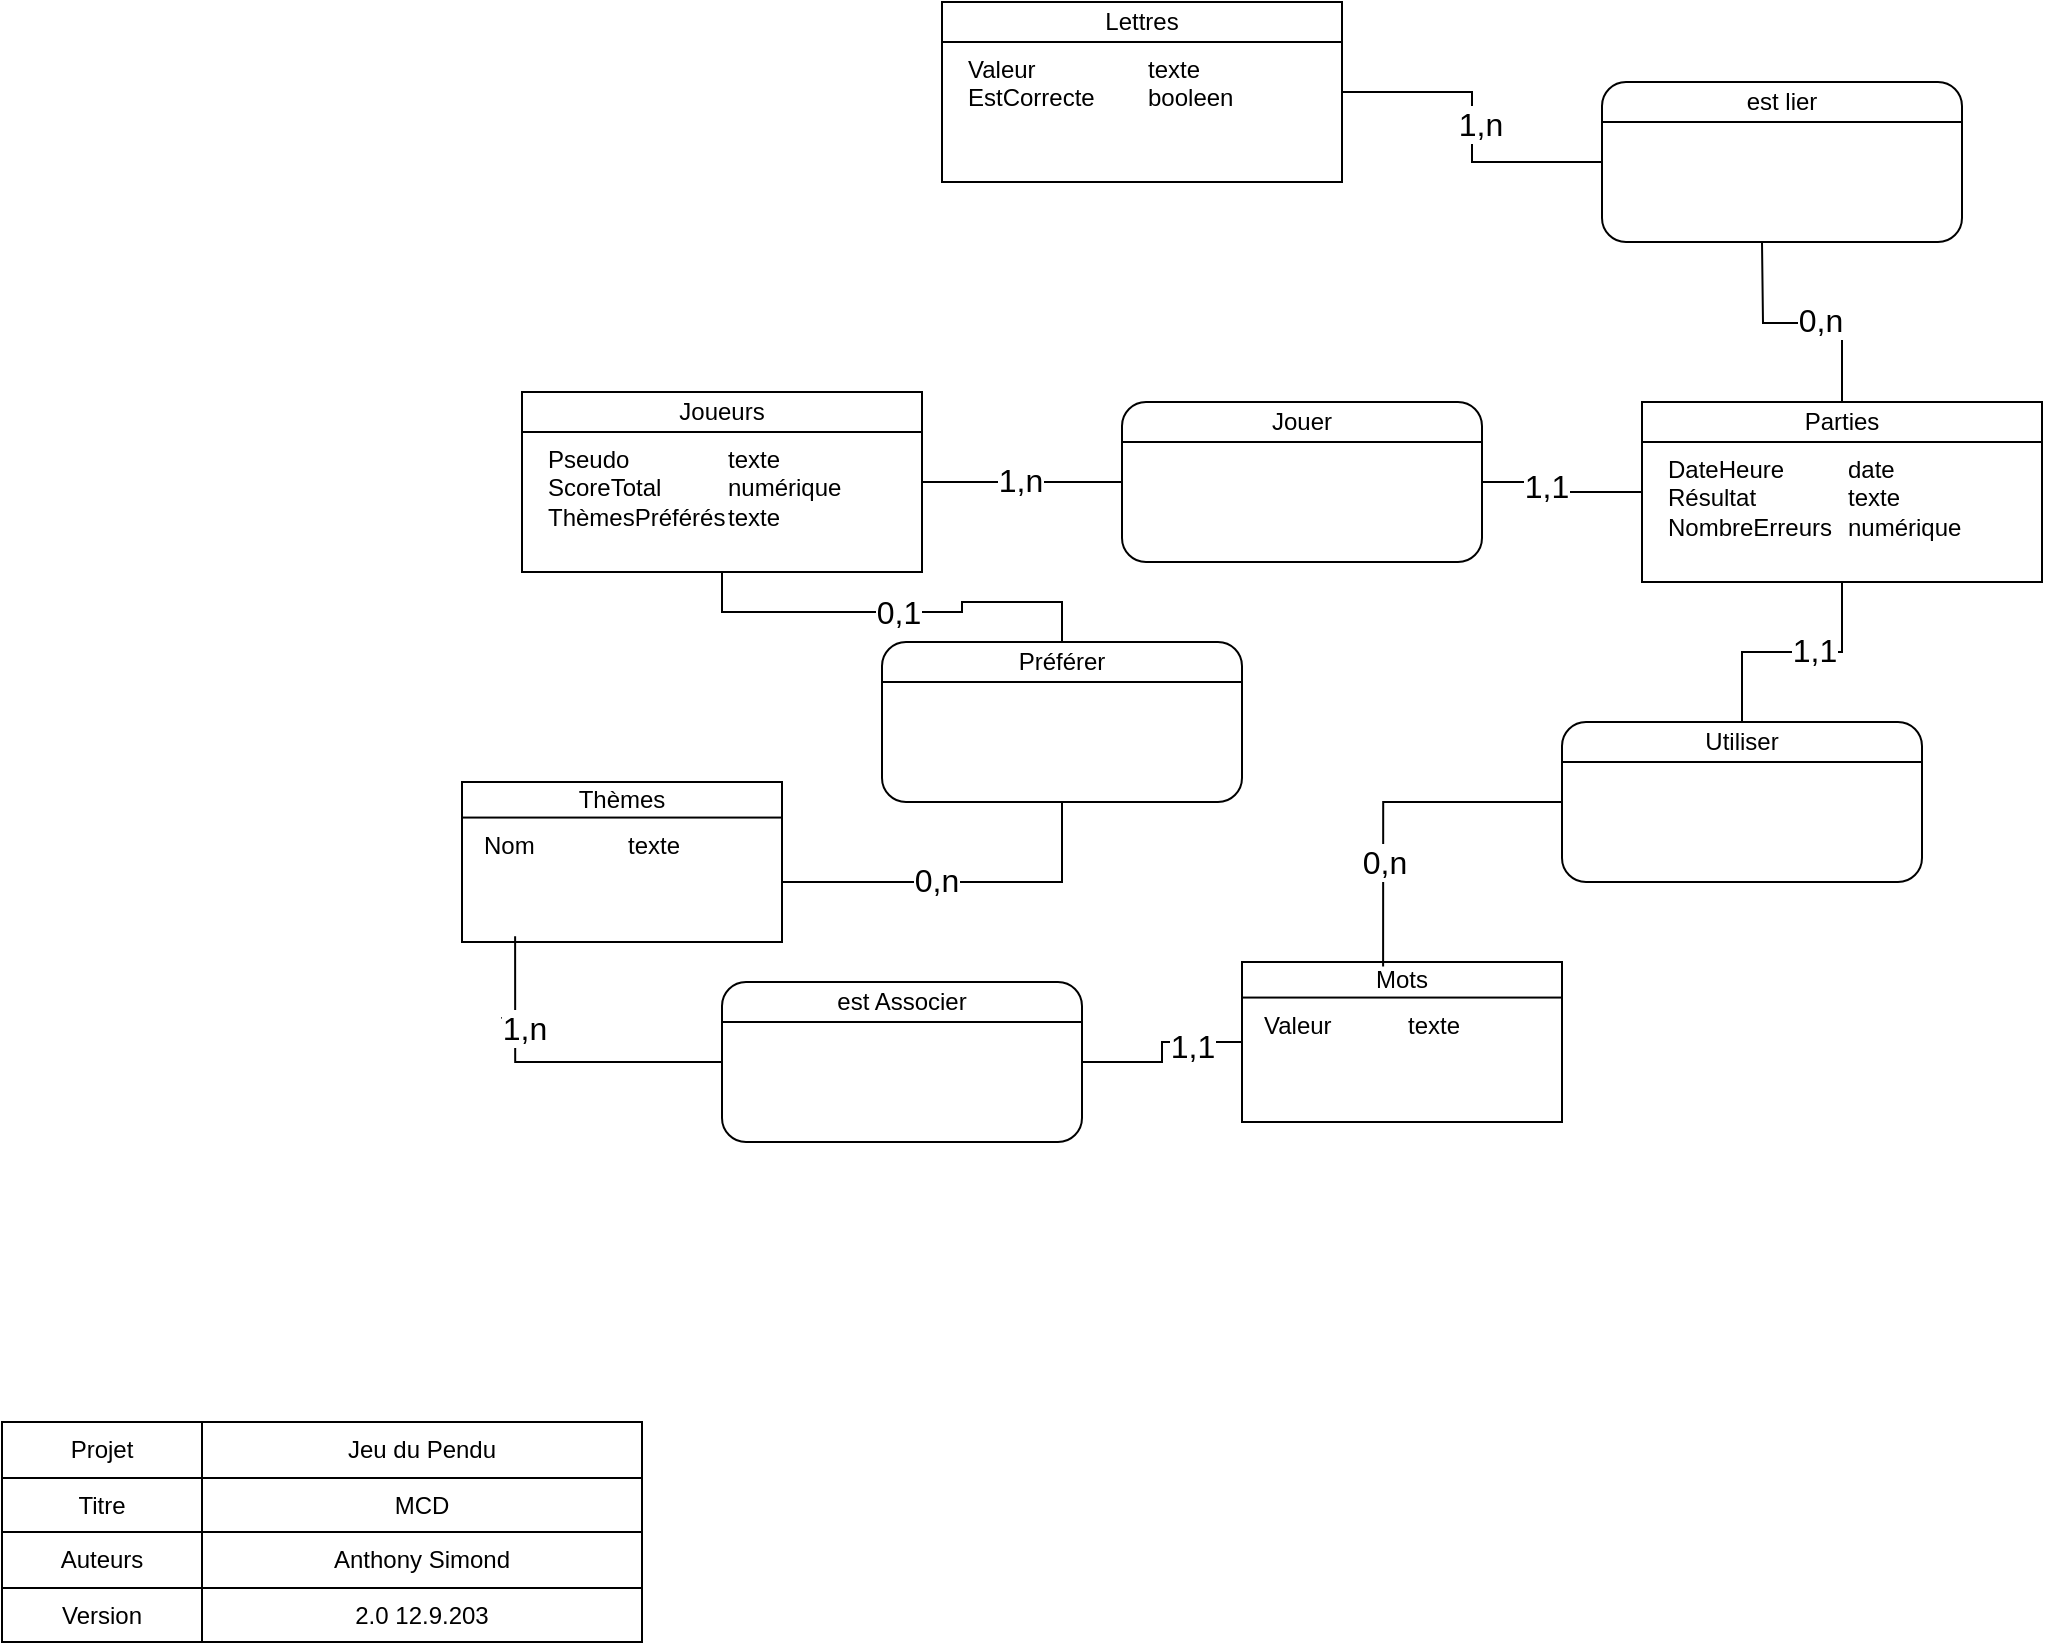 <mxfile version="28.1.2">
  <diagram name="Page-1" id="XYghsW9-e6iv7vUhMYSA">
    <mxGraphModel dx="2486" dy="971" grid="1" gridSize="10" guides="1" tooltips="1" connect="1" arrows="1" fold="1" page="1" pageScale="1" pageWidth="827" pageHeight="1169" math="0" shadow="0">
      <root>
        <mxCell id="0" />
        <mxCell id="1" parent="0" />
        <mxCell id="UTH--3E0aOIOt3p0cTCI-5" value="" style="group" parent="1" vertex="1" connectable="0">
          <mxGeometry x="-100" y="255" width="200" height="90" as="geometry" />
        </mxCell>
        <mxCell id="UTH--3E0aOIOt3p0cTCI-7" value="&lt;div style=&quot;box-sizing: border-box ; width: 100% ; padding: 2px&quot;&gt;&lt;br&gt;&lt;/div&gt;" style="verticalAlign=top;align=center;overflow=fill;html=1;rounded=0;shadow=0;comic=0;labelBackgroundColor=none;strokeColor=#000000;strokeWidth=1;fillColor=#ffffff;fontFamily=Verdana;fontSize=12;fontColor=#000000;" parent="UTH--3E0aOIOt3p0cTCI-5" vertex="1">
          <mxGeometry width="200" height="90" as="geometry" />
        </mxCell>
        <mxCell id="UTH--3E0aOIOt3p0cTCI-8" value="Joueurs" style="rounded=0;whiteSpace=wrap;html=1;" parent="UTH--3E0aOIOt3p0cTCI-5" vertex="1">
          <mxGeometry width="200" height="20" as="geometry" />
        </mxCell>
        <mxCell id="UTH--3E0aOIOt3p0cTCI-9" value="&lt;div&gt;&lt;div&gt;Pseudo&lt;/div&gt;&lt;/div&gt;&lt;div&gt;ScoreTotal&lt;/div&gt;&lt;div&gt;ThèmesPréférés&lt;/div&gt;" style="text;html=1;strokeColor=none;fillColor=none;align=left;verticalAlign=top;whiteSpace=wrap;rounded=0;" parent="UTH--3E0aOIOt3p0cTCI-5" vertex="1">
          <mxGeometry x="11" y="20" width="90" height="60" as="geometry" />
        </mxCell>
        <mxCell id="UTH--3E0aOIOt3p0cTCI-10" value="&lt;div&gt;&lt;div&gt;texte&lt;/div&gt;&lt;/div&gt;&lt;div&gt;numérique&lt;/div&gt;&lt;div&gt;texte&lt;/div&gt;&lt;div&gt;&lt;br&gt;&lt;/div&gt;" style="text;html=1;strokeColor=none;fillColor=none;align=left;verticalAlign=top;whiteSpace=wrap;rounded=0;" parent="UTH--3E0aOIOt3p0cTCI-5" vertex="1">
          <mxGeometry x="101" y="20" width="90" height="50" as="geometry" />
        </mxCell>
        <mxCell id="UTH--3E0aOIOt3p0cTCI-11" value="" style="group" parent="1" vertex="1" connectable="0">
          <mxGeometry x="200" y="260" width="180" height="80" as="geometry" />
        </mxCell>
        <mxCell id="UTH--3E0aOIOt3p0cTCI-12" value="&lt;div style=&quot;box-sizing: border-box ; width: 100% ; padding: 2px&quot;&gt;&lt;br&gt;&lt;/div&gt;" style="verticalAlign=top;align=center;overflow=fill;html=1;rounded=1;shadow=0;comic=0;labelBackgroundColor=none;strokeColor=#000000;strokeWidth=1;fillColor=#ffffff;fontFamily=Verdana;fontSize=12;fontColor=#000000;" parent="UTH--3E0aOIOt3p0cTCI-11" vertex="1">
          <mxGeometry width="180" height="80" as="geometry" />
        </mxCell>
        <mxCell id="UTH--3E0aOIOt3p0cTCI-13" value="" style="endArrow=none;html=1;entryX=1;entryY=0.25;entryDx=0;entryDy=0;exitX=0;exitY=0.25;exitDx=0;exitDy=0;" parent="UTH--3E0aOIOt3p0cTCI-11" source="UTH--3E0aOIOt3p0cTCI-12" target="UTH--3E0aOIOt3p0cTCI-12" edge="1">
          <mxGeometry width="50" height="50" relative="1" as="geometry">
            <mxPoint x="-280" y="155" as="sourcePoint" />
            <mxPoint x="-230" y="105" as="targetPoint" />
          </mxGeometry>
        </mxCell>
        <mxCell id="UTH--3E0aOIOt3p0cTCI-14" value="Jouer" style="text;html=1;strokeColor=none;fillColor=none;align=center;verticalAlign=middle;whiteSpace=wrap;rounded=0;" parent="UTH--3E0aOIOt3p0cTCI-11" vertex="1">
          <mxGeometry x="21" width="138" height="20" as="geometry" />
        </mxCell>
        <mxCell id="UTH--3E0aOIOt3p0cTCI-16" value="" style="group" parent="1" vertex="1" connectable="0">
          <mxGeometry x="460" y="260" width="200" height="90" as="geometry" />
        </mxCell>
        <mxCell id="UTH--3E0aOIOt3p0cTCI-17" value="&lt;div style=&quot;box-sizing: border-box ; width: 100% ; padding: 2px&quot;&gt;&lt;br&gt;&lt;/div&gt;" style="verticalAlign=top;align=center;overflow=fill;html=1;rounded=0;shadow=0;comic=0;labelBackgroundColor=none;strokeColor=#000000;strokeWidth=1;fillColor=#ffffff;fontFamily=Verdana;fontSize=12;fontColor=#000000;" parent="UTH--3E0aOIOt3p0cTCI-16" vertex="1">
          <mxGeometry width="200" height="90" as="geometry" />
        </mxCell>
        <mxCell id="UTH--3E0aOIOt3p0cTCI-80" style="edgeStyle=orthogonalEdgeStyle;rounded=0;orthogonalLoop=1;jettySize=auto;html=1;exitX=0.5;exitY=0;exitDx=0;exitDy=0;endArrow=none;endFill=0;" parent="UTH--3E0aOIOt3p0cTCI-16" source="UTH--3E0aOIOt3p0cTCI-18" edge="1">
          <mxGeometry relative="1" as="geometry">
            <mxPoint x="60" y="-80" as="targetPoint" />
          </mxGeometry>
        </mxCell>
        <mxCell id="UTH--3E0aOIOt3p0cTCI-83" value="0,n" style="edgeLabel;html=1;align=center;verticalAlign=middle;resizable=0;points=[];fontSize=16;" parent="UTH--3E0aOIOt3p0cTCI-80" vertex="1" connectable="0">
          <mxGeometry x="-0.135" y="-2" relative="1" as="geometry">
            <mxPoint x="1" as="offset" />
          </mxGeometry>
        </mxCell>
        <mxCell id="UTH--3E0aOIOt3p0cTCI-18" value="Parties" style="rounded=0;whiteSpace=wrap;html=1;" parent="UTH--3E0aOIOt3p0cTCI-16" vertex="1">
          <mxGeometry width="200" height="20" as="geometry" />
        </mxCell>
        <mxCell id="UTH--3E0aOIOt3p0cTCI-19" value="&lt;div&gt;&lt;div&gt;DateHeure&lt;/div&gt;&lt;/div&gt;&lt;div&gt;Résultat&lt;/div&gt;&lt;div&gt;NombreErreurs&lt;/div&gt;" style="text;html=1;strokeColor=none;fillColor=none;align=left;verticalAlign=top;whiteSpace=wrap;rounded=0;" parent="UTH--3E0aOIOt3p0cTCI-16" vertex="1">
          <mxGeometry x="11" y="20" width="90" height="60" as="geometry" />
        </mxCell>
        <mxCell id="UTH--3E0aOIOt3p0cTCI-20" value="&lt;div&gt;&lt;div&gt;date&lt;/div&gt;&lt;/div&gt;&lt;div&gt;texte&lt;/div&gt;&lt;div&gt;numérique&lt;/div&gt;&lt;div&gt;&lt;br&gt;&lt;/div&gt;" style="text;html=1;strokeColor=none;fillColor=none;align=left;verticalAlign=top;whiteSpace=wrap;rounded=0;" parent="UTH--3E0aOIOt3p0cTCI-16" vertex="1">
          <mxGeometry x="101" y="20" width="90" height="50" as="geometry" />
        </mxCell>
        <mxCell id="UTH--3E0aOIOt3p0cTCI-26" value="" style="group" parent="1" vertex="1" connectable="0">
          <mxGeometry x="260" y="540" width="160" height="80" as="geometry" />
        </mxCell>
        <mxCell id="UTH--3E0aOIOt3p0cTCI-27" value="&lt;div style=&quot;box-sizing: border-box ; width: 100% ; padding: 2px&quot;&gt;&lt;br&gt;&lt;/div&gt;" style="verticalAlign=top;align=center;overflow=fill;html=1;rounded=0;shadow=0;comic=0;labelBackgroundColor=none;strokeColor=#000000;strokeWidth=1;fillColor=#ffffff;fontFamily=Verdana;fontSize=12;fontColor=#000000;" parent="UTH--3E0aOIOt3p0cTCI-26" vertex="1">
          <mxGeometry width="160" height="80" as="geometry" />
        </mxCell>
        <mxCell id="UTH--3E0aOIOt3p0cTCI-28" value="Mots" style="rounded=0;whiteSpace=wrap;html=1;" parent="UTH--3E0aOIOt3p0cTCI-26" vertex="1">
          <mxGeometry width="160" height="17.778" as="geometry" />
        </mxCell>
        <mxCell id="UTH--3E0aOIOt3p0cTCI-29" value="&lt;div&gt;&lt;div&gt;Valeur&lt;/div&gt;&lt;/div&gt;" style="text;html=1;strokeColor=none;fillColor=none;align=left;verticalAlign=top;whiteSpace=wrap;rounded=0;" parent="UTH--3E0aOIOt3p0cTCI-26" vertex="1">
          <mxGeometry x="8.8" y="17.778" width="72" height="53.333" as="geometry" />
        </mxCell>
        <mxCell id="UTH--3E0aOIOt3p0cTCI-30" value="&lt;div&gt;&lt;div&gt;texte&lt;/div&gt;&lt;/div&gt;" style="text;html=1;strokeColor=none;fillColor=none;align=left;verticalAlign=top;whiteSpace=wrap;rounded=0;" parent="UTH--3E0aOIOt3p0cTCI-26" vertex="1">
          <mxGeometry x="80.8" y="17.778" width="72" height="44.444" as="geometry" />
        </mxCell>
        <mxCell id="UTH--3E0aOIOt3p0cTCI-31" value="" style="group" parent="1" vertex="1" connectable="0">
          <mxGeometry x="110" y="60" width="200" height="90" as="geometry" />
        </mxCell>
        <mxCell id="UTH--3E0aOIOt3p0cTCI-32" value="&lt;div style=&quot;box-sizing: border-box ; width: 100% ; padding: 2px&quot;&gt;&lt;br&gt;&lt;/div&gt;" style="verticalAlign=top;align=center;overflow=fill;html=1;rounded=0;shadow=0;comic=0;labelBackgroundColor=none;strokeColor=#000000;strokeWidth=1;fillColor=#ffffff;fontFamily=Verdana;fontSize=12;fontColor=#000000;" parent="UTH--3E0aOIOt3p0cTCI-31" vertex="1">
          <mxGeometry width="200" height="90" as="geometry" />
        </mxCell>
        <mxCell id="UTH--3E0aOIOt3p0cTCI-33" value="Lettres" style="rounded=0;whiteSpace=wrap;html=1;" parent="UTH--3E0aOIOt3p0cTCI-31" vertex="1">
          <mxGeometry width="200" height="20" as="geometry" />
        </mxCell>
        <mxCell id="UTH--3E0aOIOt3p0cTCI-34" value="&lt;div&gt;&lt;div&gt;Valeur&lt;/div&gt;&lt;/div&gt;&lt;div&gt;EstCorrecte&lt;/div&gt;" style="text;html=1;strokeColor=none;fillColor=none;align=left;verticalAlign=top;whiteSpace=wrap;rounded=0;" parent="UTH--3E0aOIOt3p0cTCI-31" vertex="1">
          <mxGeometry x="11.0" y="20" width="90" height="60" as="geometry" />
        </mxCell>
        <mxCell id="UTH--3E0aOIOt3p0cTCI-35" value="&lt;div&gt;&lt;div&gt;texte&lt;/div&gt;&lt;/div&gt;&lt;div&gt;booleen&lt;/div&gt;" style="text;html=1;strokeColor=none;fillColor=none;align=left;verticalAlign=top;whiteSpace=wrap;rounded=0;" parent="UTH--3E0aOIOt3p0cTCI-31" vertex="1">
          <mxGeometry x="101.0" y="20" width="90" height="50.0" as="geometry" />
        </mxCell>
        <mxCell id="UTH--3E0aOIOt3p0cTCI-39" value="" style="group" parent="1" vertex="1" connectable="0">
          <mxGeometry x="-130" y="450" width="160" height="80" as="geometry" />
        </mxCell>
        <mxCell id="UTH--3E0aOIOt3p0cTCI-40" value="&lt;div style=&quot;box-sizing: border-box ; width: 100% ; padding: 2px&quot;&gt;&lt;br&gt;&lt;/div&gt;" style="verticalAlign=top;align=center;overflow=fill;html=1;rounded=0;shadow=0;comic=0;labelBackgroundColor=none;strokeColor=#000000;strokeWidth=1;fillColor=#ffffff;fontFamily=Verdana;fontSize=12;fontColor=#000000;" parent="UTH--3E0aOIOt3p0cTCI-39" vertex="1">
          <mxGeometry width="160" height="80" as="geometry" />
        </mxCell>
        <mxCell id="UTH--3E0aOIOt3p0cTCI-41" value="Thèmes" style="rounded=0;whiteSpace=wrap;html=1;" parent="UTH--3E0aOIOt3p0cTCI-39" vertex="1">
          <mxGeometry width="160" height="17.778" as="geometry" />
        </mxCell>
        <mxCell id="UTH--3E0aOIOt3p0cTCI-42" value="&lt;div&gt;&lt;div&gt;Nom&lt;/div&gt;&lt;/div&gt;" style="text;html=1;strokeColor=none;fillColor=none;align=left;verticalAlign=top;whiteSpace=wrap;rounded=0;" parent="UTH--3E0aOIOt3p0cTCI-39" vertex="1">
          <mxGeometry x="8.8" y="17.78" width="41.2" height="22.22" as="geometry" />
        </mxCell>
        <mxCell id="UTH--3E0aOIOt3p0cTCI-43" value="&lt;div&gt;&lt;div&gt;texte&lt;/div&gt;&lt;/div&gt;" style="text;html=1;strokeColor=none;fillColor=none;align=left;verticalAlign=top;whiteSpace=wrap;rounded=0;" parent="UTH--3E0aOIOt3p0cTCI-39" vertex="1">
          <mxGeometry x="80.8" y="17.78" width="39.2" height="22.22" as="geometry" />
        </mxCell>
        <mxCell id="UTH--3E0aOIOt3p0cTCI-48" style="edgeStyle=orthogonalEdgeStyle;rounded=0;orthogonalLoop=1;jettySize=auto;html=1;exitX=1;exitY=0.5;exitDx=0;exitDy=0;entryX=0;entryY=0.5;entryDx=0;entryDy=0;endArrow=none;endFill=0;" parent="1" source="UTH--3E0aOIOt3p0cTCI-12" target="UTH--3E0aOIOt3p0cTCI-17" edge="1">
          <mxGeometry relative="1" as="geometry" />
        </mxCell>
        <mxCell id="UTH--3E0aOIOt3p0cTCI-50" value="1,1" style="edgeLabel;html=1;align=center;verticalAlign=middle;resizable=0;points=[];fontSize=16;" parent="UTH--3E0aOIOt3p0cTCI-48" vertex="1" connectable="0">
          <mxGeometry x="-0.247" y="-2" relative="1" as="geometry">
            <mxPoint as="offset" />
          </mxGeometry>
        </mxCell>
        <mxCell id="UTH--3E0aOIOt3p0cTCI-52" style="edgeStyle=orthogonalEdgeStyle;rounded=0;orthogonalLoop=1;jettySize=auto;html=1;exitX=1;exitY=0.5;exitDx=0;exitDy=0;entryX=0;entryY=0.5;entryDx=0;entryDy=0;endArrow=none;endFill=0;" parent="1" source="UTH--3E0aOIOt3p0cTCI-7" target="UTH--3E0aOIOt3p0cTCI-12" edge="1">
          <mxGeometry relative="1" as="geometry" />
        </mxCell>
        <mxCell id="UTH--3E0aOIOt3p0cTCI-53" value="1,n" style="edgeLabel;html=1;align=center;verticalAlign=middle;resizable=0;points=[];fontSize=16;" parent="UTH--3E0aOIOt3p0cTCI-52" vertex="1" connectable="0">
          <mxGeometry x="-0.02" y="1" relative="1" as="geometry">
            <mxPoint as="offset" />
          </mxGeometry>
        </mxCell>
        <mxCell id="UTH--3E0aOIOt3p0cTCI-55" value="" style="group" parent="1" vertex="1" connectable="0">
          <mxGeometry x="420" y="420" width="180" height="80" as="geometry" />
        </mxCell>
        <mxCell id="UTH--3E0aOIOt3p0cTCI-56" value="&lt;div style=&quot;box-sizing: border-box ; width: 100% ; padding: 2px&quot;&gt;&lt;br&gt;&lt;/div&gt;" style="verticalAlign=top;align=center;overflow=fill;html=1;rounded=1;shadow=0;comic=0;labelBackgroundColor=none;strokeColor=#000000;strokeWidth=1;fillColor=#ffffff;fontFamily=Verdana;fontSize=12;fontColor=#000000;" parent="UTH--3E0aOIOt3p0cTCI-55" vertex="1">
          <mxGeometry width="180" height="80" as="geometry" />
        </mxCell>
        <mxCell id="UTH--3E0aOIOt3p0cTCI-57" value="" style="endArrow=none;html=1;entryX=1;entryY=0.25;entryDx=0;entryDy=0;exitX=0;exitY=0.25;exitDx=0;exitDy=0;" parent="UTH--3E0aOIOt3p0cTCI-55" source="UTH--3E0aOIOt3p0cTCI-56" target="UTH--3E0aOIOt3p0cTCI-56" edge="1">
          <mxGeometry width="50" height="50" relative="1" as="geometry">
            <mxPoint x="-280" y="155" as="sourcePoint" />
            <mxPoint x="-230" y="105" as="targetPoint" />
          </mxGeometry>
        </mxCell>
        <mxCell id="UTH--3E0aOIOt3p0cTCI-58" value="Utiliser" style="text;html=1;strokeColor=none;fillColor=none;align=center;verticalAlign=middle;whiteSpace=wrap;rounded=0;" parent="UTH--3E0aOIOt3p0cTCI-55" vertex="1">
          <mxGeometry x="21" width="138" height="20" as="geometry" />
        </mxCell>
        <mxCell id="UTH--3E0aOIOt3p0cTCI-59" style="edgeStyle=orthogonalEdgeStyle;rounded=0;orthogonalLoop=1;jettySize=auto;html=1;exitX=0.5;exitY=1;exitDx=0;exitDy=0;endArrow=none;endFill=0;" parent="1" source="UTH--3E0aOIOt3p0cTCI-17" target="UTH--3E0aOIOt3p0cTCI-58" edge="1">
          <mxGeometry relative="1" as="geometry" />
        </mxCell>
        <mxCell id="UTH--3E0aOIOt3p0cTCI-61" value="1,1" style="edgeLabel;html=1;align=center;verticalAlign=middle;resizable=0;points=[];fontSize=16;" parent="UTH--3E0aOIOt3p0cTCI-59" vertex="1" connectable="0">
          <mxGeometry x="-0.179" y="-1" relative="1" as="geometry">
            <mxPoint as="offset" />
          </mxGeometry>
        </mxCell>
        <mxCell id="UTH--3E0aOIOt3p0cTCI-60" value="&lt;font style=&quot;font-size: 16px;&quot;&gt;0,n&lt;/font&gt;" style="edgeStyle=orthogonalEdgeStyle;rounded=0;orthogonalLoop=1;jettySize=auto;html=1;exitX=0;exitY=0.5;exitDx=0;exitDy=0;entryX=0.441;entryY=0.129;entryDx=0;entryDy=0;entryPerimeter=0;endArrow=none;endFill=0;" parent="1" source="UTH--3E0aOIOt3p0cTCI-56" target="UTH--3E0aOIOt3p0cTCI-28" edge="1">
          <mxGeometry x="0.391" relative="1" as="geometry">
            <mxPoint as="offset" />
          </mxGeometry>
        </mxCell>
        <mxCell id="UTH--3E0aOIOt3p0cTCI-63" value="" style="group" parent="1" vertex="1" connectable="0">
          <mxGeometry y="550" width="180" height="80" as="geometry" />
        </mxCell>
        <mxCell id="UTH--3E0aOIOt3p0cTCI-64" value="&lt;div style=&quot;box-sizing: border-box ; width: 100% ; padding: 2px&quot;&gt;&lt;br&gt;&lt;/div&gt;" style="verticalAlign=top;align=center;overflow=fill;html=1;rounded=1;shadow=0;comic=0;labelBackgroundColor=none;strokeColor=#000000;strokeWidth=1;fillColor=#ffffff;fontFamily=Verdana;fontSize=12;fontColor=#000000;" parent="UTH--3E0aOIOt3p0cTCI-63" vertex="1">
          <mxGeometry width="180" height="80" as="geometry" />
        </mxCell>
        <mxCell id="UTH--3E0aOIOt3p0cTCI-65" value="" style="endArrow=none;html=1;entryX=1;entryY=0.25;entryDx=0;entryDy=0;exitX=0;exitY=0.25;exitDx=0;exitDy=0;" parent="UTH--3E0aOIOt3p0cTCI-63" source="UTH--3E0aOIOt3p0cTCI-64" target="UTH--3E0aOIOt3p0cTCI-64" edge="1">
          <mxGeometry width="50" height="50" relative="1" as="geometry">
            <mxPoint x="-280" y="155" as="sourcePoint" />
            <mxPoint x="-230" y="105" as="targetPoint" />
          </mxGeometry>
        </mxCell>
        <mxCell id="UTH--3E0aOIOt3p0cTCI-66" value="est Associer" style="text;html=1;strokeColor=none;fillColor=none;align=center;verticalAlign=middle;whiteSpace=wrap;rounded=0;" parent="UTH--3E0aOIOt3p0cTCI-63" vertex="1">
          <mxGeometry x="21" width="138" height="20" as="geometry" />
        </mxCell>
        <mxCell id="UTH--3E0aOIOt3p0cTCI-69" style="edgeStyle=orthogonalEdgeStyle;rounded=0;orthogonalLoop=1;jettySize=auto;html=1;exitX=0;exitY=0.5;exitDx=0;exitDy=0;entryX=1;entryY=0.5;entryDx=0;entryDy=0;endArrow=none;endFill=0;" parent="1" source="UTH--3E0aOIOt3p0cTCI-27" target="UTH--3E0aOIOt3p0cTCI-64" edge="1">
          <mxGeometry relative="1" as="geometry" />
        </mxCell>
        <mxCell id="UTH--3E0aOIOt3p0cTCI-72" value="1,1" style="edgeLabel;html=1;align=center;verticalAlign=middle;resizable=0;points=[];fontSize=16;" parent="UTH--3E0aOIOt3p0cTCI-69" vertex="1" connectable="0">
          <mxGeometry x="-0.43" y="2" relative="1" as="geometry">
            <mxPoint as="offset" />
          </mxGeometry>
        </mxCell>
        <mxCell id="UTH--3E0aOIOt3p0cTCI-70" style="edgeStyle=orthogonalEdgeStyle;rounded=0;orthogonalLoop=1;jettySize=auto;html=1;exitX=0;exitY=0.5;exitDx=0;exitDy=0;entryX=0.166;entryY=0.964;entryDx=0;entryDy=0;entryPerimeter=0;endArrow=none;endFill=0;" parent="1" source="UTH--3E0aOIOt3p0cTCI-64" target="UTH--3E0aOIOt3p0cTCI-40" edge="1">
          <mxGeometry relative="1" as="geometry" />
        </mxCell>
        <mxCell id="UTH--3E0aOIOt3p0cTCI-71" value="Text" style="edgeLabel;html=1;align=center;verticalAlign=middle;resizable=0;points=[];" parent="UTH--3E0aOIOt3p0cTCI-70" vertex="1" connectable="0">
          <mxGeometry x="0.475" y="-2" relative="1" as="geometry">
            <mxPoint as="offset" />
          </mxGeometry>
        </mxCell>
        <mxCell id="UTH--3E0aOIOt3p0cTCI-73" value="1,n" style="edgeLabel;html=1;align=center;verticalAlign=middle;resizable=0;points=[];fontSize=16;" parent="UTH--3E0aOIOt3p0cTCI-70" vertex="1" connectable="0">
          <mxGeometry x="0.452" y="-4" relative="1" as="geometry">
            <mxPoint as="offset" />
          </mxGeometry>
        </mxCell>
        <mxCell id="UTH--3E0aOIOt3p0cTCI-75" value="" style="group" parent="1" vertex="1" connectable="0">
          <mxGeometry x="440" y="100" width="180" height="80" as="geometry" />
        </mxCell>
        <mxCell id="UTH--3E0aOIOt3p0cTCI-76" value="&lt;div style=&quot;box-sizing: border-box ; width: 100% ; padding: 2px&quot;&gt;&lt;br&gt;&lt;/div&gt;" style="verticalAlign=top;align=center;overflow=fill;html=1;rounded=1;shadow=0;comic=0;labelBackgroundColor=none;strokeColor=#000000;strokeWidth=1;fillColor=#ffffff;fontFamily=Verdana;fontSize=12;fontColor=#000000;" parent="UTH--3E0aOIOt3p0cTCI-75" vertex="1">
          <mxGeometry width="180" height="80" as="geometry" />
        </mxCell>
        <mxCell id="UTH--3E0aOIOt3p0cTCI-77" value="" style="endArrow=none;html=1;entryX=1;entryY=0.25;entryDx=0;entryDy=0;exitX=0;exitY=0.25;exitDx=0;exitDy=0;" parent="UTH--3E0aOIOt3p0cTCI-75" source="UTH--3E0aOIOt3p0cTCI-76" target="UTH--3E0aOIOt3p0cTCI-76" edge="1">
          <mxGeometry width="50" height="50" relative="1" as="geometry">
            <mxPoint x="-280" y="155" as="sourcePoint" />
            <mxPoint x="-230" y="105" as="targetPoint" />
          </mxGeometry>
        </mxCell>
        <mxCell id="UTH--3E0aOIOt3p0cTCI-78" value="est lier" style="text;html=1;strokeColor=none;fillColor=none;align=center;verticalAlign=middle;whiteSpace=wrap;rounded=0;" parent="UTH--3E0aOIOt3p0cTCI-75" vertex="1">
          <mxGeometry x="21" width="138" height="20" as="geometry" />
        </mxCell>
        <mxCell id="UTH--3E0aOIOt3p0cTCI-81" style="edgeStyle=orthogonalEdgeStyle;rounded=0;orthogonalLoop=1;jettySize=auto;html=1;exitX=1;exitY=0.5;exitDx=0;exitDy=0;entryX=0;entryY=0.5;entryDx=0;entryDy=0;endArrow=none;endFill=0;" parent="1" source="UTH--3E0aOIOt3p0cTCI-32" target="UTH--3E0aOIOt3p0cTCI-76" edge="1">
          <mxGeometry relative="1" as="geometry" />
        </mxCell>
        <mxCell id="UTH--3E0aOIOt3p0cTCI-82" value="1,n" style="edgeLabel;html=1;align=center;verticalAlign=middle;resizable=0;points=[];fontSize=16;" parent="UTH--3E0aOIOt3p0cTCI-81" vertex="1" connectable="0">
          <mxGeometry x="-0.025" y="4" relative="1" as="geometry">
            <mxPoint as="offset" />
          </mxGeometry>
        </mxCell>
        <mxCell id="vLgzXVc9cQqr-7dp8IWG-1" value="" style="group" parent="1" vertex="1" connectable="0">
          <mxGeometry x="80" y="380" width="180" height="80" as="geometry" />
        </mxCell>
        <mxCell id="vLgzXVc9cQqr-7dp8IWG-2" value="&lt;div style=&quot;box-sizing: border-box ; width: 100% ; padding: 2px&quot;&gt;&lt;br&gt;&lt;/div&gt;" style="verticalAlign=top;align=center;overflow=fill;html=1;rounded=1;shadow=0;comic=0;labelBackgroundColor=none;strokeColor=#000000;strokeWidth=1;fillColor=#ffffff;fontFamily=Verdana;fontSize=12;fontColor=#000000;" parent="vLgzXVc9cQqr-7dp8IWG-1" vertex="1">
          <mxGeometry width="180" height="80" as="geometry" />
        </mxCell>
        <mxCell id="vLgzXVc9cQqr-7dp8IWG-3" value="" style="endArrow=none;html=1;entryX=1;entryY=0.25;entryDx=0;entryDy=0;exitX=0;exitY=0.25;exitDx=0;exitDy=0;" parent="vLgzXVc9cQqr-7dp8IWG-1" source="vLgzXVc9cQqr-7dp8IWG-2" target="vLgzXVc9cQqr-7dp8IWG-2" edge="1">
          <mxGeometry width="50" height="50" relative="1" as="geometry">
            <mxPoint x="-280" y="155" as="sourcePoint" />
            <mxPoint x="-230" y="105" as="targetPoint" />
          </mxGeometry>
        </mxCell>
        <mxCell id="vLgzXVc9cQqr-7dp8IWG-4" value="Préférer" style="text;html=1;strokeColor=none;fillColor=none;align=center;verticalAlign=middle;whiteSpace=wrap;rounded=0;" parent="vLgzXVc9cQqr-7dp8IWG-1" vertex="1">
          <mxGeometry x="21" width="138" height="20" as="geometry" />
        </mxCell>
        <mxCell id="vLgzXVc9cQqr-7dp8IWG-6" value="&lt;font style=&quot;font-size: 16px;&quot;&gt;0,1&lt;/font&gt;" style="edgeStyle=orthogonalEdgeStyle;rounded=0;orthogonalLoop=1;jettySize=auto;html=1;exitX=0.5;exitY=1;exitDx=0;exitDy=0;entryX=0.5;entryY=0;entryDx=0;entryDy=0;endArrow=none;endFill=0;" parent="1" source="UTH--3E0aOIOt3p0cTCI-7" target="vLgzXVc9cQqr-7dp8IWG-4" edge="1">
          <mxGeometry relative="1" as="geometry" />
        </mxCell>
        <mxCell id="vLgzXVc9cQqr-7dp8IWG-7" style="edgeStyle=orthogonalEdgeStyle;rounded=0;orthogonalLoop=1;jettySize=auto;html=1;exitX=0.5;exitY=1;exitDx=0;exitDy=0;entryX=1;entryY=0.625;entryDx=0;entryDy=0;entryPerimeter=0;endArrow=none;endFill=0;" parent="1" source="vLgzXVc9cQqr-7dp8IWG-2" target="UTH--3E0aOIOt3p0cTCI-40" edge="1">
          <mxGeometry relative="1" as="geometry" />
        </mxCell>
        <mxCell id="vLgzXVc9cQqr-7dp8IWG-8" value="0,n" style="edgeLabel;html=1;align=center;verticalAlign=middle;resizable=0;points=[];fontSize=16;" parent="vLgzXVc9cQqr-7dp8IWG-7" vertex="1" connectable="0">
          <mxGeometry x="0.144" y="-1" relative="1" as="geometry">
            <mxPoint as="offset" />
          </mxGeometry>
        </mxCell>
        <mxCell id="uMmu4hezJXCb0uGMAvcn-7" value="" style="shape=table;html=1;whiteSpace=wrap;startSize=0;container=1;collapsible=0;childLayout=tableLayout;" vertex="1" parent="1">
          <mxGeometry x="-360" y="770" width="320" height="110" as="geometry" />
        </mxCell>
        <mxCell id="uMmu4hezJXCb0uGMAvcn-8" value="" style="shape=partialRectangle;html=1;whiteSpace=wrap;collapsible=0;dropTarget=0;pointerEvents=0;fillColor=none;top=0;left=0;bottom=0;right=0;points=[[0,0.5],[1,0.5]];portConstraint=eastwest;" vertex="1" parent="uMmu4hezJXCb0uGMAvcn-7">
          <mxGeometry width="320" height="28" as="geometry" />
        </mxCell>
        <mxCell id="uMmu4hezJXCb0uGMAvcn-9" value="Projet" style="shape=partialRectangle;html=1;whiteSpace=wrap;connectable=0;overflow=hidden;fillColor=none;top=0;left=0;bottom=0;right=0;" vertex="1" parent="uMmu4hezJXCb0uGMAvcn-8">
          <mxGeometry width="100" height="28" as="geometry">
            <mxRectangle width="100" height="28" as="alternateBounds" />
          </mxGeometry>
        </mxCell>
        <mxCell id="uMmu4hezJXCb0uGMAvcn-10" value="Jeu du Pendu" style="shape=partialRectangle;html=1;whiteSpace=wrap;connectable=0;overflow=hidden;fillColor=none;top=0;left=0;bottom=0;right=0;" vertex="1" parent="uMmu4hezJXCb0uGMAvcn-8">
          <mxGeometry x="100" width="220" height="28" as="geometry">
            <mxRectangle width="220" height="28" as="alternateBounds" />
          </mxGeometry>
        </mxCell>
        <mxCell id="uMmu4hezJXCb0uGMAvcn-11" value="" style="shape=partialRectangle;html=1;whiteSpace=wrap;collapsible=0;dropTarget=0;pointerEvents=0;fillColor=none;top=0;left=0;bottom=0;right=0;points=[[0,0.5],[1,0.5]];portConstraint=eastwest;" vertex="1" parent="uMmu4hezJXCb0uGMAvcn-7">
          <mxGeometry y="28" width="320" height="27" as="geometry" />
        </mxCell>
        <mxCell id="uMmu4hezJXCb0uGMAvcn-12" value="Titre" style="shape=partialRectangle;html=1;whiteSpace=wrap;connectable=0;overflow=hidden;fillColor=none;top=0;left=0;bottom=0;right=0;" vertex="1" parent="uMmu4hezJXCb0uGMAvcn-11">
          <mxGeometry width="100" height="27" as="geometry">
            <mxRectangle width="100" height="27" as="alternateBounds" />
          </mxGeometry>
        </mxCell>
        <mxCell id="uMmu4hezJXCb0uGMAvcn-13" value="MCD" style="shape=partialRectangle;html=1;whiteSpace=wrap;connectable=0;overflow=hidden;fillColor=none;top=0;left=0;bottom=0;right=0;" vertex="1" parent="uMmu4hezJXCb0uGMAvcn-11">
          <mxGeometry x="100" width="220" height="27" as="geometry">
            <mxRectangle width="220" height="27" as="alternateBounds" />
          </mxGeometry>
        </mxCell>
        <mxCell id="uMmu4hezJXCb0uGMAvcn-14" value="" style="shape=partialRectangle;html=1;whiteSpace=wrap;collapsible=0;dropTarget=0;pointerEvents=0;fillColor=none;top=0;left=0;bottom=0;right=0;points=[[0,0.5],[1,0.5]];portConstraint=eastwest;" vertex="1" parent="uMmu4hezJXCb0uGMAvcn-7">
          <mxGeometry y="55" width="320" height="28" as="geometry" />
        </mxCell>
        <mxCell id="uMmu4hezJXCb0uGMAvcn-15" value="Auteurs" style="shape=partialRectangle;html=1;whiteSpace=wrap;connectable=0;overflow=hidden;fillColor=none;top=0;left=0;bottom=0;right=0;" vertex="1" parent="uMmu4hezJXCb0uGMAvcn-14">
          <mxGeometry width="100" height="28" as="geometry">
            <mxRectangle width="100" height="28" as="alternateBounds" />
          </mxGeometry>
        </mxCell>
        <mxCell id="uMmu4hezJXCb0uGMAvcn-16" value="Anthony Simond" style="shape=partialRectangle;html=1;whiteSpace=wrap;connectable=0;overflow=hidden;fillColor=none;top=0;left=0;bottom=0;right=0;" vertex="1" parent="uMmu4hezJXCb0uGMAvcn-14">
          <mxGeometry x="100" width="220" height="28" as="geometry">
            <mxRectangle width="220" height="28" as="alternateBounds" />
          </mxGeometry>
        </mxCell>
        <mxCell id="uMmu4hezJXCb0uGMAvcn-17" value="" style="shape=partialRectangle;html=1;whiteSpace=wrap;collapsible=0;dropTarget=0;pointerEvents=0;fillColor=none;top=0;left=0;bottom=0;right=0;points=[[0,0.5],[1,0.5]];portConstraint=eastwest;" vertex="1" parent="uMmu4hezJXCb0uGMAvcn-7">
          <mxGeometry y="83" width="320" height="27" as="geometry" />
        </mxCell>
        <mxCell id="uMmu4hezJXCb0uGMAvcn-18" value="Version" style="shape=partialRectangle;html=1;whiteSpace=wrap;connectable=0;overflow=hidden;fillColor=none;top=0;left=0;bottom=0;right=0;" vertex="1" parent="uMmu4hezJXCb0uGMAvcn-17">
          <mxGeometry width="100" height="27" as="geometry">
            <mxRectangle width="100" height="27" as="alternateBounds" />
          </mxGeometry>
        </mxCell>
        <mxCell id="uMmu4hezJXCb0uGMAvcn-19" value="2.0 12.9.203" style="shape=partialRectangle;html=1;whiteSpace=wrap;connectable=0;overflow=hidden;fillColor=none;top=0;left=0;bottom=0;right=0;" vertex="1" parent="uMmu4hezJXCb0uGMAvcn-17">
          <mxGeometry x="100" width="220" height="27" as="geometry">
            <mxRectangle width="220" height="27" as="alternateBounds" />
          </mxGeometry>
        </mxCell>
      </root>
    </mxGraphModel>
  </diagram>
</mxfile>
